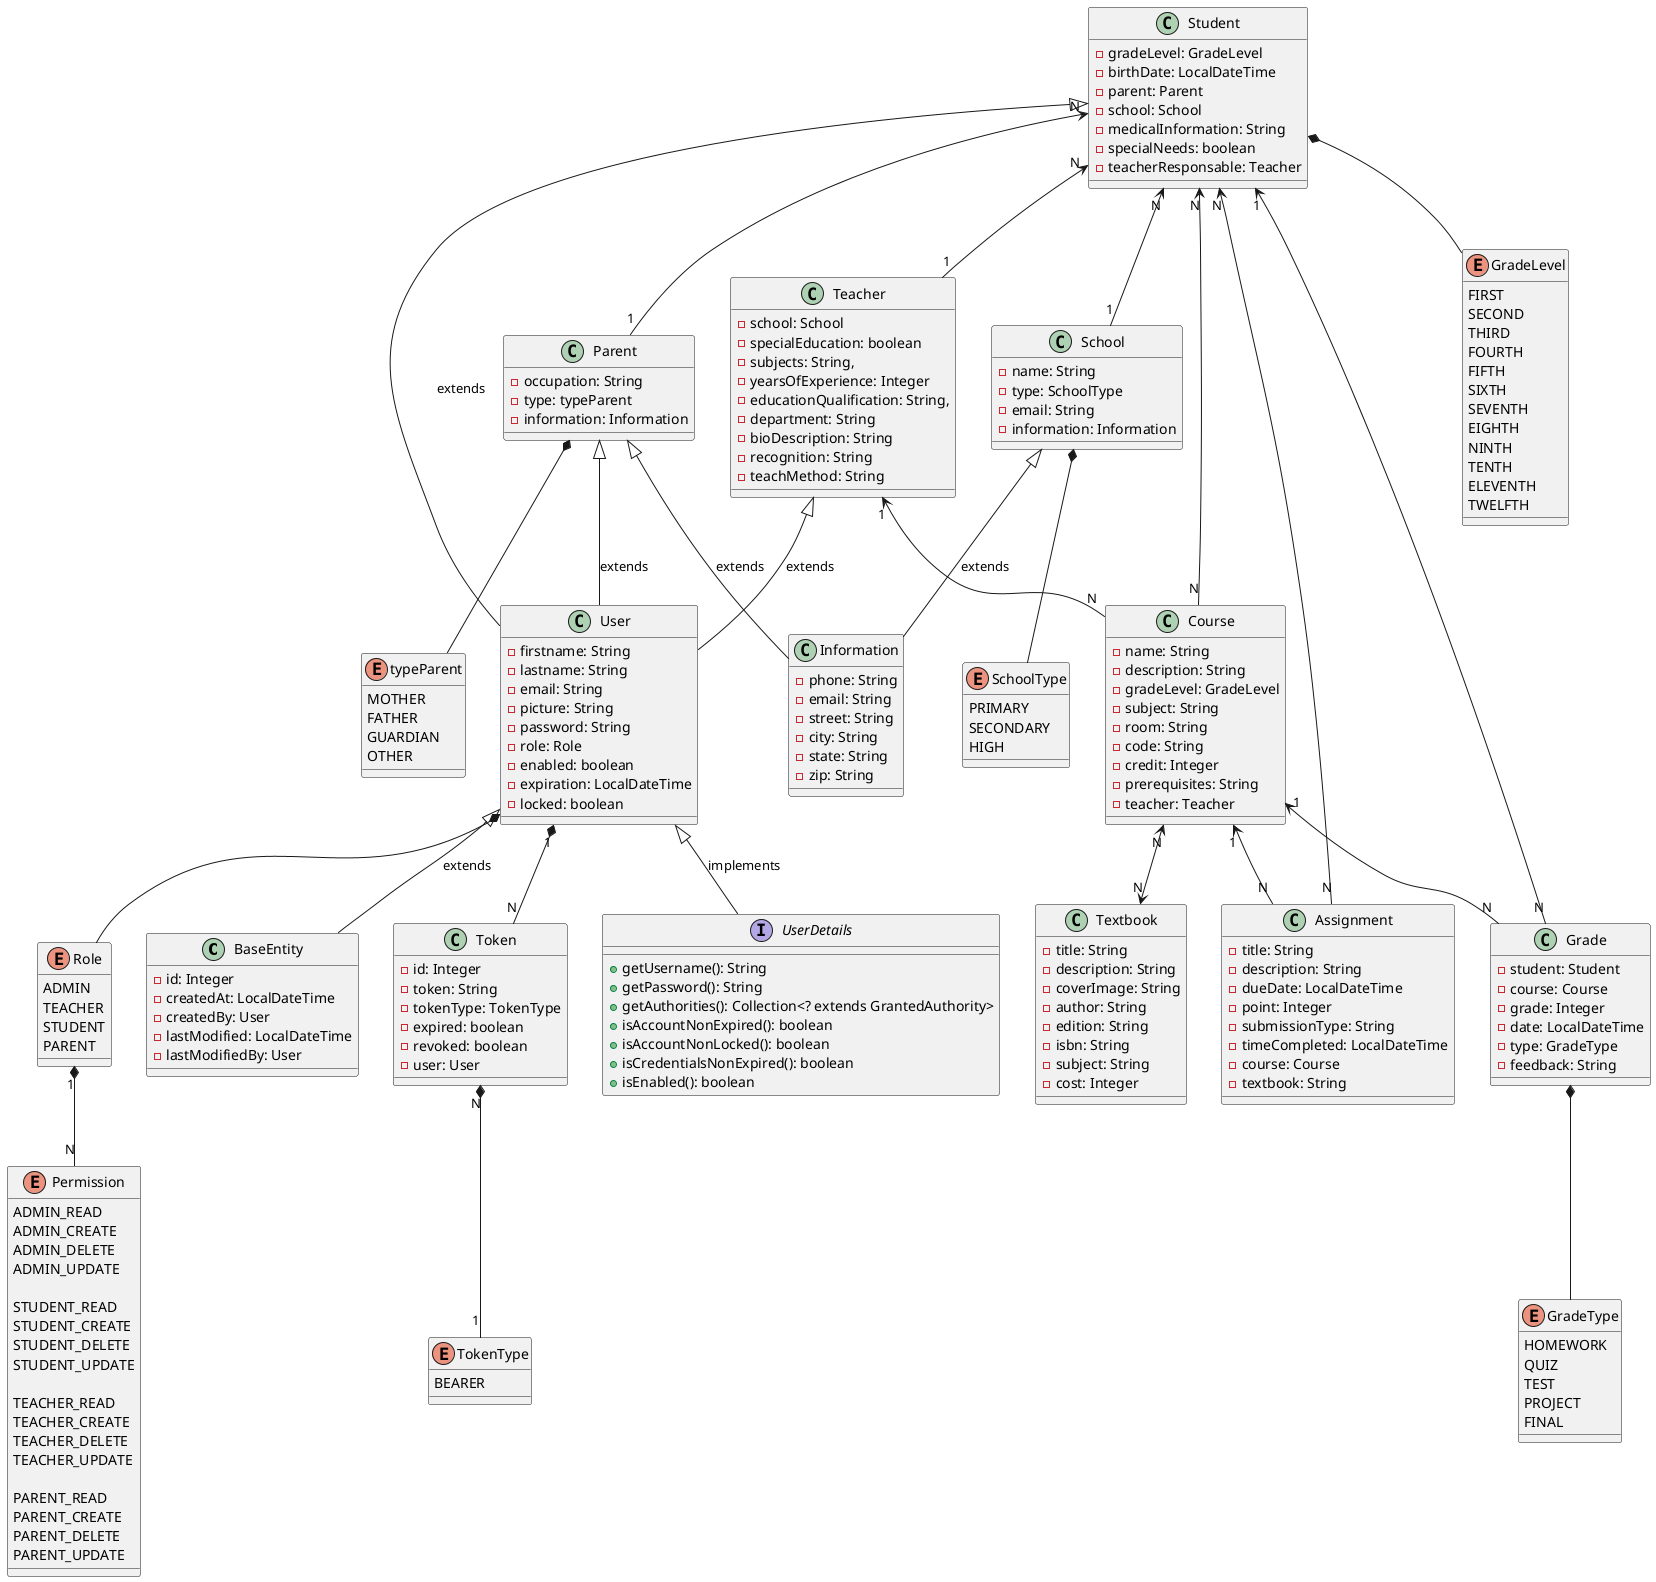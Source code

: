 @startuml
'https://plantuml.com/class-diagram

class BaseEntity {
    -id: Integer
    -createdAt: LocalDateTime
    -createdBy: User
    -lastModified: LocalDateTime
    -lastModifiedBy: User
}

class User {
    -firstname: String
    -lastname: String
    -email: String
    -picture: String
    -password: String
    -role: Role
    -enabled: boolean
    -expiration: LocalDateTime
    -locked: boolean
}

class Token{
    -id: Integer
    -token: String
    -tokenType: TokenType
    -expired: boolean
    -revoked: boolean
    -user: User
}

class Student{
    -gradeLevel: GradeLevel
    -birthDate: LocalDateTime
    -parent: Parent
    -school: School
    -medicalInformation: String
    -specialNeeds: boolean
    -teacherResponsable: Teacher


}
class Parent{
    -occupation: String
    -type: typeParent
    -information: Information
}

class Teacher{
    -school: School
    -specialEducation: boolean
    -subjects: String,
    -yearsOfExperience: Integer
    -educationQualification: String,
    -department: String
    -bioDescription: String
    -recognition: String
    -teachMethod: String

}

class Course{
    -name: String
    -description: String
    -gradeLevel: GradeLevel
    -subject: String
    -room: String
    -code: String
    -credit: Integer
    -prerequisites: String
    -teacher: Teacher
}

class Assignment{
    -title: String
    -description: String
    -dueDate: LocalDateTime
    -point: Integer
    -submissionType: String
    -timeCompleted: LocalDateTime
    -course: Course
    -textbook: String
}

class Grade{
    -student: Student
    -course: Course
    -grade: Integer
    -date: LocalDateTime
    -type: GradeType
    -feedback: String
}

class Textbook{
    -title: String
    -description: String
    -coverImage: String
    -author: String
    -edition: String
    -isbn: String
    -subject: String
    -cost: Integer
}

class School{
    -name: String
    -type: SchoolType
    -email: String
    -information: Information
}

class Information{
    -phone: String
    -email: String
    -street: String
    -city: String
    -state: String
    -zip: String
}

interface UserDetails{
    +getUsername(): String
    +getPassword(): String
    +getAuthorities(): Collection<? extends GrantedAuthority>
    +isAccountNonExpired(): boolean
    +isAccountNonLocked(): boolean
    +isCredentialsNonExpired(): boolean
    +isEnabled(): boolean
}

enum GradeType {
    HOMEWORK
    QUIZ
    TEST
    PROJECT
    FINAL
}

enum Role {
    ADMIN
    TEACHER
    STUDENT
    PARENT
}

enum Permission {
    ADMIN_READ
    ADMIN_CREATE
    ADMIN_DELETE
    ADMIN_UPDATE

    STUDENT_READ
    STUDENT_CREATE
    STUDENT_DELETE
    STUDENT_UPDATE

    TEACHER_READ
    TEACHER_CREATE
    TEACHER_DELETE
    TEACHER_UPDATE

    PARENT_READ
    PARENT_CREATE
    PARENT_DELETE
    PARENT_UPDATE
}

enum TokenType {
    BEARER
}

enum GradeLevel {
    FIRST
    SECOND
    THIRD
    FOURTH
    FIFTH
    SIXTH
    SEVENTH
    EIGHTH
    NINTH
    TENTH
    ELEVENTH
    TWELFTH
}

enum SchoolType {
    PRIMARY
    SECONDARY
    HIGH
}
enum typeParent {
    MOTHER
    FATHER
    GUARDIAN
    OTHER
}
Course "1" <-- "N" Grade
Student "N" <-- "N" Assignment
Student "N" <-- "N" Course
Course "N" <--> "N" Textbook
Student "1" <-- "N" Grade
Course "1" <-- "N" Assignment
Teacher "1" <-- "N" Course
Student "N"<--"1" School
Parent <|-- Information: extends
School <|-- Information: extends
Student "N" <-- "1" Teacher
Student "N" <-- "1" Parent
User <|-- BaseEntity: extends
User <|-- UserDetails: implements
Student <|-- User : extends
Parent <|-- User : extends
Teacher <|-- User : extends
User *-- Role
Student *-- GradeLevel
Grade *-- GradeType
School *-- SchoolType
Parent *-- typeParent
User "1" *-- "N" Token
Token "N" *-- "1" TokenType
Role "1" *-- "N" Permission



@enduml